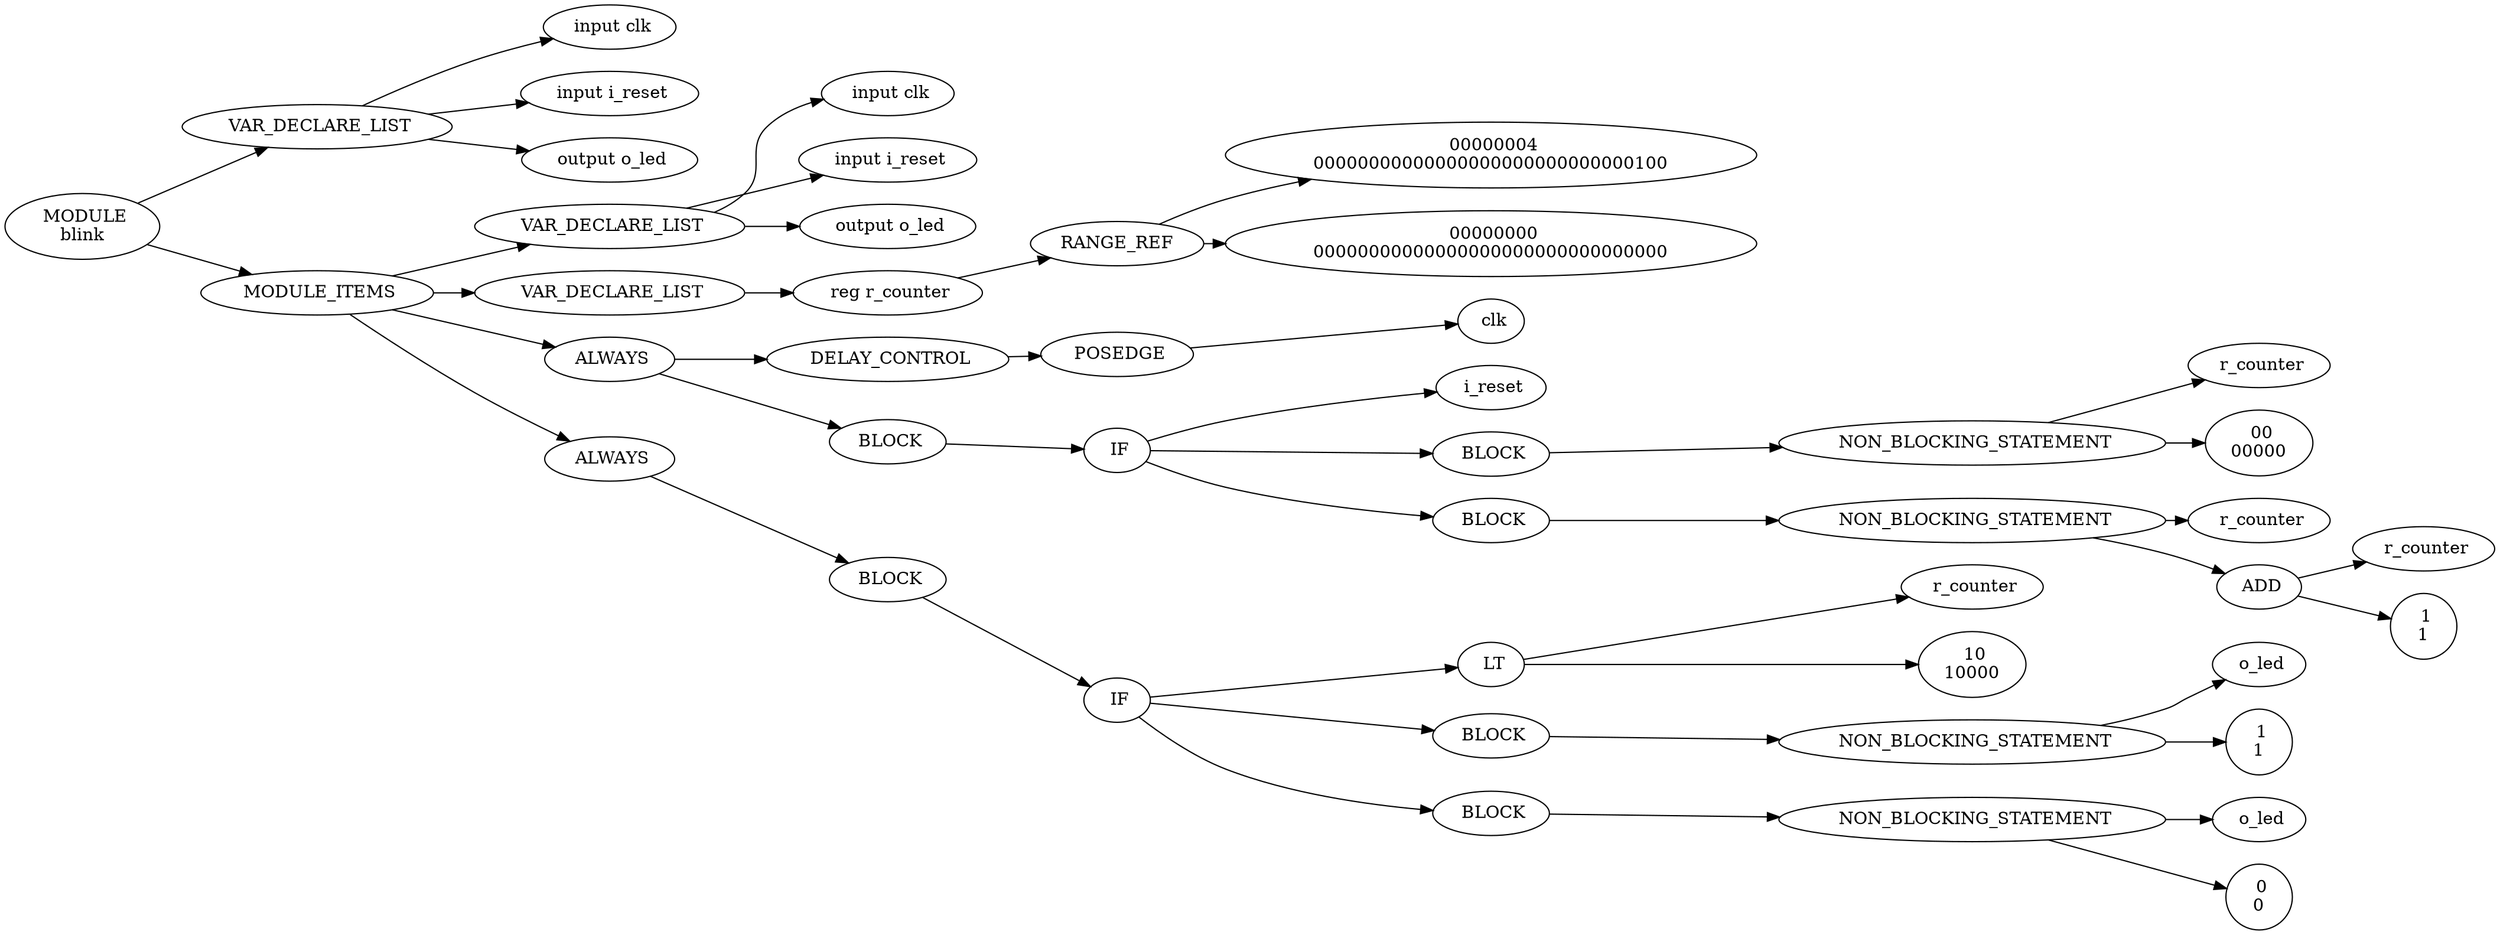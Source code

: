 digraph G {	
rankdir=LR;	
ranksep=.25;
	0 [label=< MODULE<br/>blink>];
	1 [label=< VAR_DECLARE_LIST>];
	0 -> 1;
	2 [label=< input clk>];
	1 -> 2;
	3 [label=< input i_reset>];
	1 -> 3;
	4 [label=< output o_led>];
	1 -> 4;
	5 [label=< MODULE_ITEMS>];
	0 -> 5;
	6 [label=< VAR_DECLARE_LIST>];
	5 -> 6;
	7 [label=< input clk>];
	6 -> 7;
	8 [label=< input i_reset>];
	6 -> 8;
	9 [label=< output o_led>];
	6 -> 9;
	10 [label=< VAR_DECLARE_LIST>];
	5 -> 10;
	11 [label=< reg r_counter>];
	10 -> 11;
	12 [label=<RANGE_REF>];
	11 -> 12;
	13 [label=< 00000004<br/>00000000000000000000000000000100>];
	12 -> 13;
	14 [label=< 00000000<br/>00000000000000000000000000000000>];
	12 -> 14;
	15 [label=< ALWAYS>];
	5 -> 15;
	16 [label=< DELAY_CONTROL>];
	15 -> 16;
	17 [label=< POSEDGE>];
	16 -> 17;
	18 [label=< clk>];
	17 -> 18;
	19 [label=< BLOCK>];
	15 -> 19;
	20 [label=< IF>];
	19 -> 20;
	21 [label=< i_reset>];
	20 -> 21;
	22 [label=< BLOCK>];
	20 -> 22;
	23 [label=< NON_BLOCKING_STATEMENT>];
	22 -> 23;
	24 [label=< r_counter>];
	23 -> 24;
	25 [label=< 00<br/>00000>];
	23 -> 25;
	26 [label=< BLOCK>];
	20 -> 26;
	27 [label=< NON_BLOCKING_STATEMENT>];
	26 -> 27;
	28 [label=< r_counter>];
	27 -> 28;
	29 [label=< ADD>];
	27 -> 29;
	30 [label=< r_counter>];
	29 -> 30;
	31 [label=< 1<br/>1>];
	29 -> 31;
	32 [label=< ALWAYS>];
	5 -> 32;
	33 [label=< BLOCK>];
	32 -> 33;
	34 [label=< IF>];
	33 -> 34;
	35 [label=< LT>];
	34 -> 35;
	36 [label=< r_counter>];
	35 -> 36;
	37 [label=< 10<br/>10000>];
	35 -> 37;
	38 [label=< BLOCK>];
	34 -> 38;
	39 [label=< NON_BLOCKING_STATEMENT>];
	38 -> 39;
	40 [label=< o_led>];
	39 -> 40;
	41 [label=< 1<br/>1>];
	39 -> 41;
	42 [label=< BLOCK>];
	34 -> 42;
	43 [label=< NON_BLOCKING_STATEMENT>];
	42 -> 43;
	44 [label=< o_led>];
	43 -> 44;
	45 [label=< 0<br/>0>];
	43 -> 45;
}
